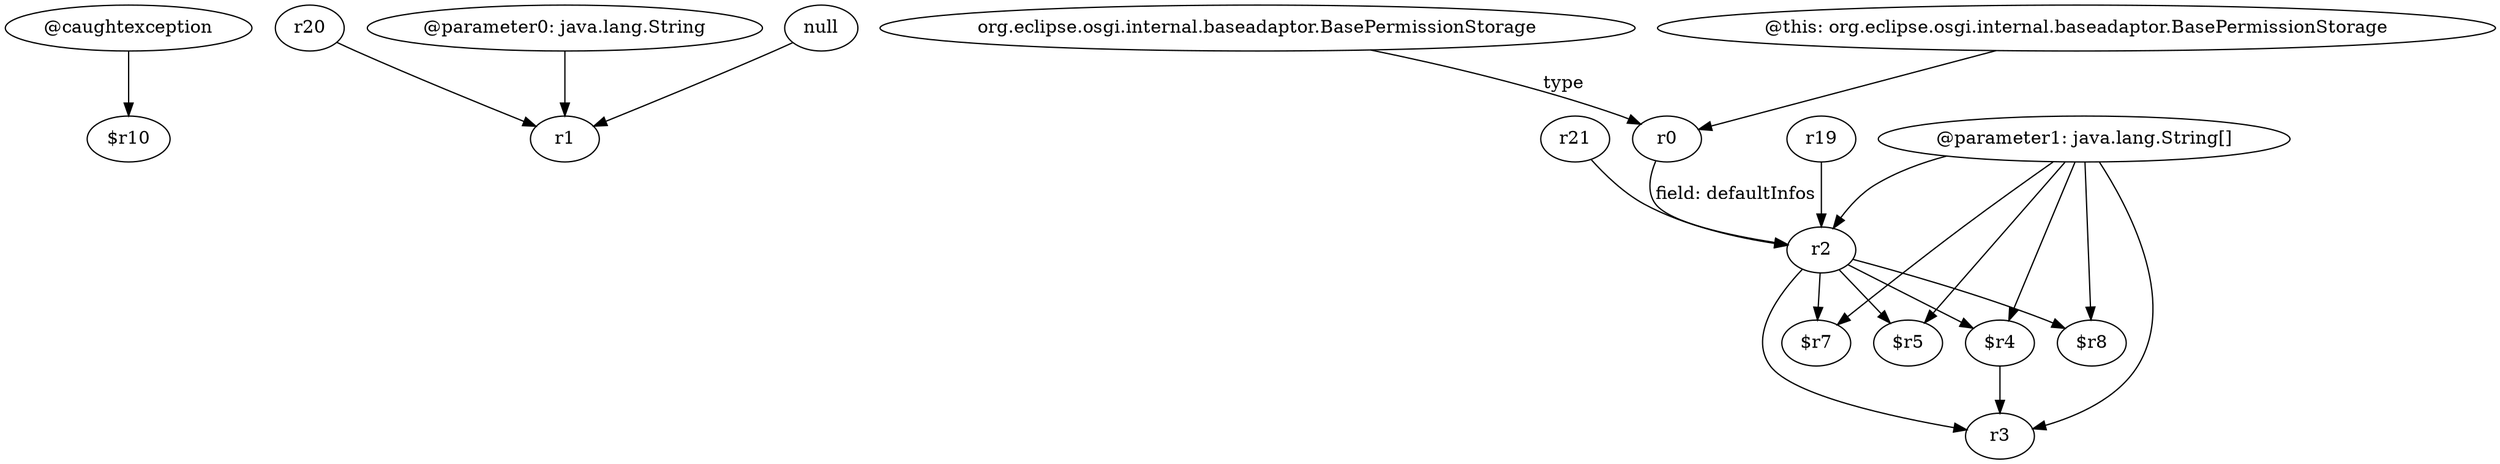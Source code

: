 digraph g {
0[label="@caughtexception"]
1[label="$r10"]
0->1[label=""]
2[label="r20"]
3[label="r1"]
2->3[label=""]
4[label="@parameter1: java.lang.String[]"]
5[label="r3"]
4->5[label=""]
6[label="r2"]
7[label="$r4"]
6->7[label=""]
8[label="$r7"]
4->8[label=""]
9[label="$r8"]
6->9[label=""]
10[label="r21"]
10->6[label=""]
11[label="$r5"]
6->11[label=""]
12[label="r0"]
12->6[label="field: defaultInfos"]
13[label="org.eclipse.osgi.internal.baseadaptor.BasePermissionStorage"]
13->12[label="type"]
14[label="@parameter0: java.lang.String"]
14->3[label=""]
15[label="null"]
15->3[label=""]
4->6[label=""]
6->5[label=""]
7->5[label=""]
6->8[label=""]
4->7[label=""]
16[label="@this: org.eclipse.osgi.internal.baseadaptor.BasePermissionStorage"]
16->12[label=""]
4->9[label=""]
4->11[label=""]
17[label="r19"]
17->6[label=""]
}